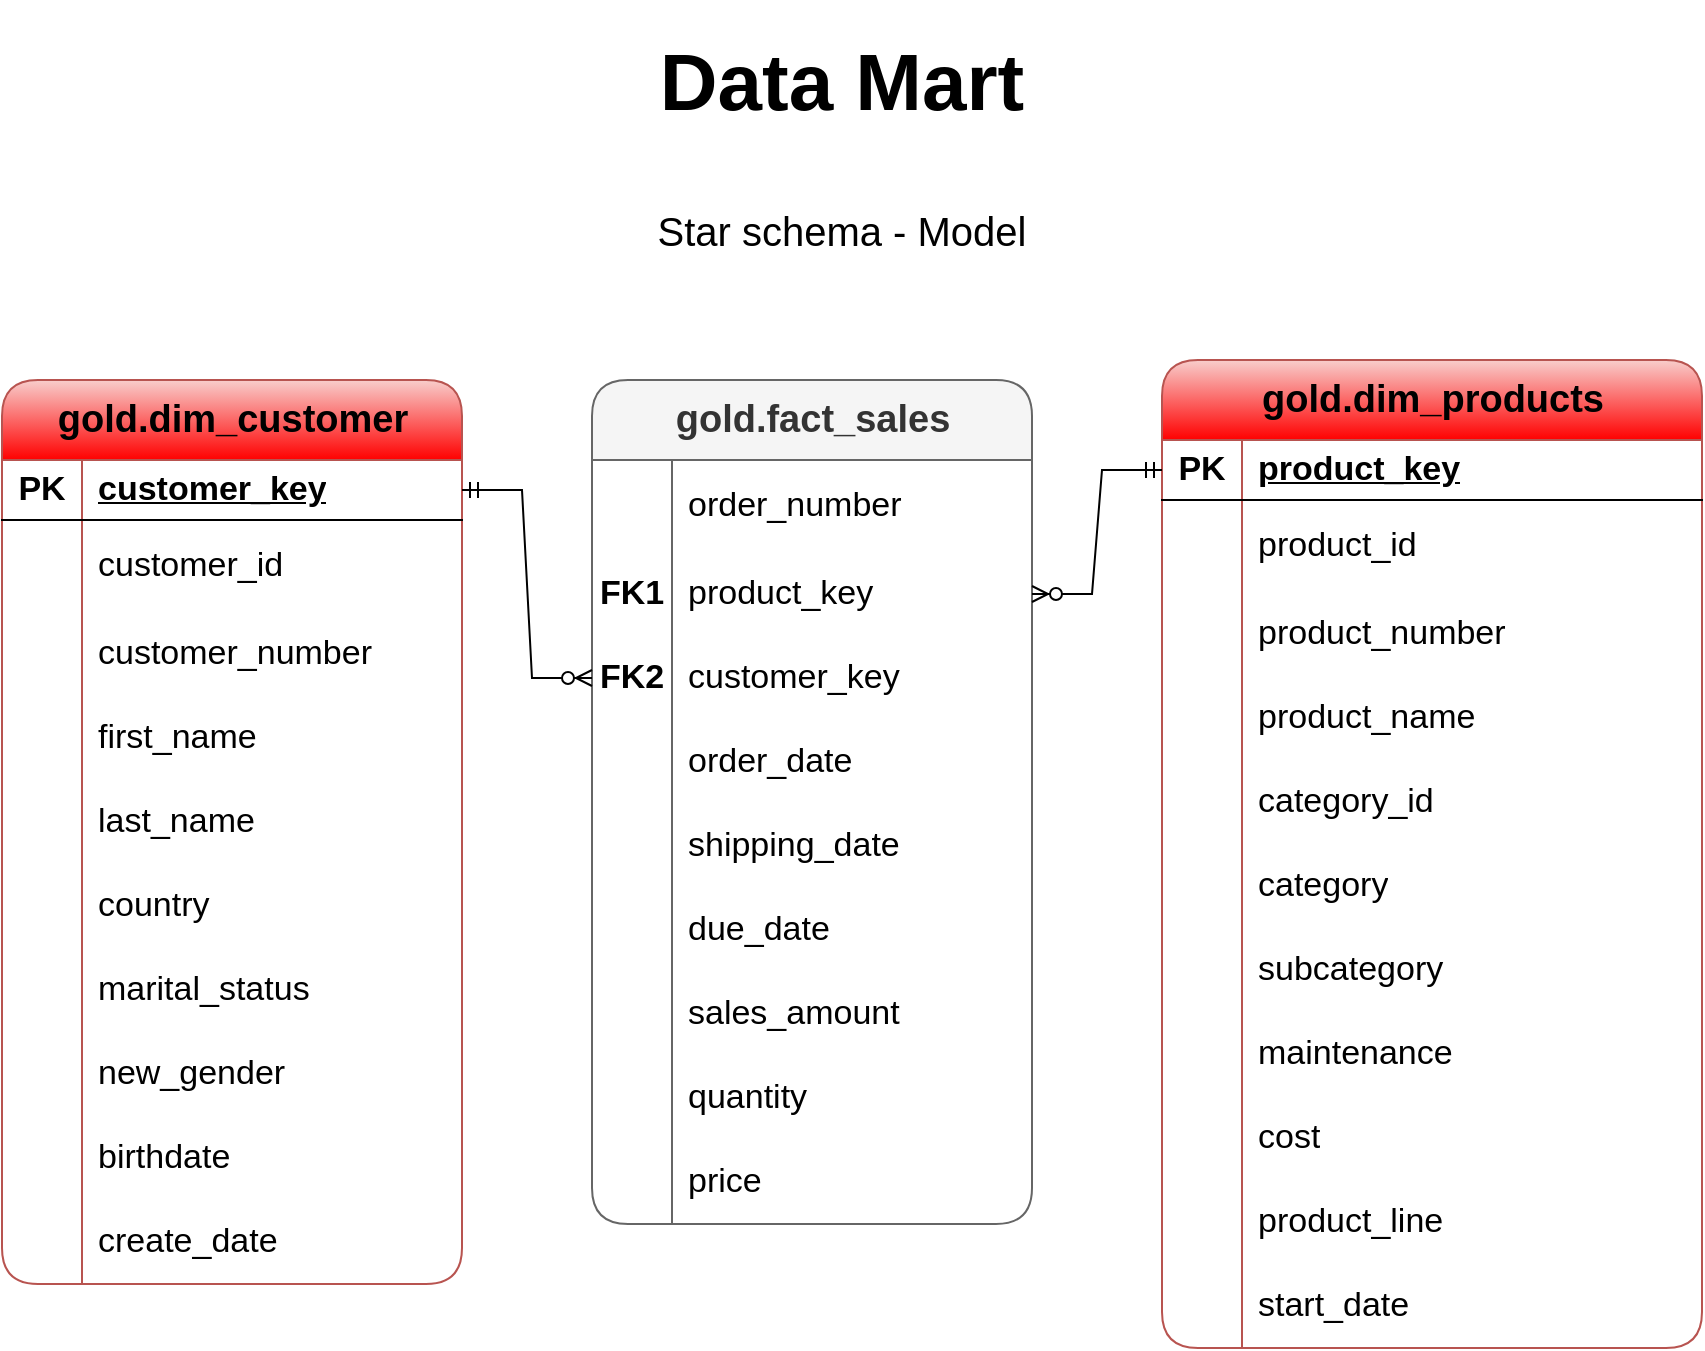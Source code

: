 <mxfile version="28.0.6">
  <diagram name="Page-1" id="I_PXWXZdhoEHhXAYt7SB">
    <mxGraphModel dx="827" dy="627" grid="1" gridSize="10" guides="1" tooltips="1" connect="1" arrows="1" fold="1" page="1" pageScale="1" pageWidth="850" pageHeight="1100" math="0" shadow="0">
      <root>
        <mxCell id="0" />
        <mxCell id="1" parent="0" />
        <mxCell id="Rk-5OL71g-Rq_t1wsoX9-1" value="&lt;font style=&quot;font-size: 19px;&quot;&gt;gold.dim_customer&lt;/font&gt;" style="shape=table;startSize=40;container=1;collapsible=1;childLayout=tableLayout;fixedRows=1;rowLines=0;fontStyle=1;align=center;resizeLast=1;html=1;fontSize=17;fillColor=#f8cecc;strokeColor=#b85450;gradientColor=#FF0000;rounded=1;spacing=2;spacingTop=0;" parent="1" vertex="1">
          <mxGeometry y="300" width="230" height="452" as="geometry" />
        </mxCell>
        <mxCell id="Rk-5OL71g-Rq_t1wsoX9-2" value="" style="shape=tableRow;horizontal=0;startSize=0;swimlaneHead=0;swimlaneBody=0;fillColor=none;collapsible=0;dropTarget=0;points=[[0,0.5],[1,0.5]];portConstraint=eastwest;top=0;left=0;right=0;bottom=1;fontSize=17;" parent="Rk-5OL71g-Rq_t1wsoX9-1" vertex="1">
          <mxGeometry y="40" width="230" height="30" as="geometry" />
        </mxCell>
        <mxCell id="Rk-5OL71g-Rq_t1wsoX9-3" value="&lt;span style=&quot;&quot;&gt;PK&lt;/span&gt;" style="shape=partialRectangle;connectable=0;fillColor=none;top=0;left=0;bottom=0;right=0;fontStyle=1;overflow=hidden;whiteSpace=wrap;html=1;fontSize=17;labelBackgroundColor=none;fontColor=default;" parent="Rk-5OL71g-Rq_t1wsoX9-2" vertex="1">
          <mxGeometry width="40" height="30" as="geometry">
            <mxRectangle width="40" height="30" as="alternateBounds" />
          </mxGeometry>
        </mxCell>
        <mxCell id="Rk-5OL71g-Rq_t1wsoX9-4" value="&lt;font style=&quot;&quot;&gt;customer_key&lt;/font&gt;" style="shape=partialRectangle;connectable=0;fillColor=none;top=0;left=0;bottom=0;right=0;align=left;spacingLeft=6;fontStyle=5;overflow=hidden;whiteSpace=wrap;html=1;fontSize=17;labelBackgroundColor=none;fontColor=default;" parent="Rk-5OL71g-Rq_t1wsoX9-2" vertex="1">
          <mxGeometry x="40" width="190" height="30" as="geometry">
            <mxRectangle width="190" height="30" as="alternateBounds" />
          </mxGeometry>
        </mxCell>
        <mxCell id="Rk-5OL71g-Rq_t1wsoX9-5" value="" style="shape=tableRow;horizontal=0;startSize=0;swimlaneHead=0;swimlaneBody=0;fillColor=none;collapsible=0;dropTarget=0;points=[[0,0.5],[1,0.5]];portConstraint=eastwest;top=0;left=0;right=0;bottom=0;fontSize=17;" parent="Rk-5OL71g-Rq_t1wsoX9-1" vertex="1">
          <mxGeometry y="70" width="230" height="46" as="geometry" />
        </mxCell>
        <mxCell id="Rk-5OL71g-Rq_t1wsoX9-6" value="" style="shape=partialRectangle;connectable=0;fillColor=none;top=0;left=0;bottom=0;right=0;editable=1;overflow=hidden;whiteSpace=wrap;html=1;fontSize=17;" parent="Rk-5OL71g-Rq_t1wsoX9-5" vertex="1">
          <mxGeometry width="40" height="46" as="geometry">
            <mxRectangle width="40" height="46" as="alternateBounds" />
          </mxGeometry>
        </mxCell>
        <mxCell id="Rk-5OL71g-Rq_t1wsoX9-7" value="customer_id" style="shape=partialRectangle;connectable=0;fillColor=none;top=0;left=0;bottom=0;right=0;align=left;spacingLeft=6;overflow=hidden;whiteSpace=wrap;html=1;fontSize=17;" parent="Rk-5OL71g-Rq_t1wsoX9-5" vertex="1">
          <mxGeometry x="40" width="190" height="46" as="geometry">
            <mxRectangle width="190" height="46" as="alternateBounds" />
          </mxGeometry>
        </mxCell>
        <mxCell id="Rk-5OL71g-Rq_t1wsoX9-8" value="" style="shape=tableRow;horizontal=0;startSize=0;swimlaneHead=0;swimlaneBody=0;fillColor=none;collapsible=0;dropTarget=0;points=[[0,0.5],[1,0.5]];portConstraint=eastwest;top=0;left=0;right=0;bottom=0;fontSize=17;" parent="Rk-5OL71g-Rq_t1wsoX9-1" vertex="1">
          <mxGeometry y="116" width="230" height="42" as="geometry" />
        </mxCell>
        <mxCell id="Rk-5OL71g-Rq_t1wsoX9-9" value="" style="shape=partialRectangle;connectable=0;fillColor=none;top=0;left=0;bottom=0;right=0;editable=1;overflow=hidden;whiteSpace=wrap;html=1;fontSize=17;" parent="Rk-5OL71g-Rq_t1wsoX9-8" vertex="1">
          <mxGeometry width="40" height="42" as="geometry">
            <mxRectangle width="40" height="42" as="alternateBounds" />
          </mxGeometry>
        </mxCell>
        <mxCell id="Rk-5OL71g-Rq_t1wsoX9-10" value="customer_number" style="shape=partialRectangle;connectable=0;fillColor=none;top=0;left=0;bottom=0;right=0;align=left;spacingLeft=6;overflow=hidden;whiteSpace=wrap;html=1;fontSize=17;" parent="Rk-5OL71g-Rq_t1wsoX9-8" vertex="1">
          <mxGeometry x="40" width="190" height="42" as="geometry">
            <mxRectangle width="190" height="42" as="alternateBounds" />
          </mxGeometry>
        </mxCell>
        <mxCell id="Rk-5OL71g-Rq_t1wsoX9-11" value="" style="shape=tableRow;horizontal=0;startSize=0;swimlaneHead=0;swimlaneBody=0;fillColor=none;collapsible=0;dropTarget=0;points=[[0,0.5],[1,0.5]];portConstraint=eastwest;top=0;left=0;right=0;bottom=0;fontSize=17;" parent="Rk-5OL71g-Rq_t1wsoX9-1" vertex="1">
          <mxGeometry y="158" width="230" height="42" as="geometry" />
        </mxCell>
        <mxCell id="Rk-5OL71g-Rq_t1wsoX9-12" value="" style="shape=partialRectangle;connectable=0;fillColor=none;top=0;left=0;bottom=0;right=0;editable=1;overflow=hidden;whiteSpace=wrap;html=1;fontSize=17;" parent="Rk-5OL71g-Rq_t1wsoX9-11" vertex="1">
          <mxGeometry width="40" height="42" as="geometry">
            <mxRectangle width="40" height="42" as="alternateBounds" />
          </mxGeometry>
        </mxCell>
        <mxCell id="Rk-5OL71g-Rq_t1wsoX9-13" value="first_name" style="shape=partialRectangle;connectable=0;fillColor=none;top=0;left=0;bottom=0;right=0;align=left;spacingLeft=6;overflow=hidden;whiteSpace=wrap;html=1;fontSize=17;" parent="Rk-5OL71g-Rq_t1wsoX9-11" vertex="1">
          <mxGeometry x="40" width="190" height="42" as="geometry">
            <mxRectangle width="190" height="42" as="alternateBounds" />
          </mxGeometry>
        </mxCell>
        <mxCell id="Rk-5OL71g-Rq_t1wsoX9-15" value="" style="shape=tableRow;horizontal=0;startSize=0;swimlaneHead=0;swimlaneBody=0;fillColor=none;collapsible=0;dropTarget=0;points=[[0,0.5],[1,0.5]];portConstraint=eastwest;top=0;left=0;right=0;bottom=0;fontSize=17;" parent="Rk-5OL71g-Rq_t1wsoX9-1" vertex="1">
          <mxGeometry y="200" width="230" height="42" as="geometry" />
        </mxCell>
        <mxCell id="Rk-5OL71g-Rq_t1wsoX9-16" value="" style="shape=partialRectangle;connectable=0;fillColor=none;top=0;left=0;bottom=0;right=0;editable=1;overflow=hidden;whiteSpace=wrap;html=1;fontSize=17;" parent="Rk-5OL71g-Rq_t1wsoX9-15" vertex="1">
          <mxGeometry width="40" height="42" as="geometry">
            <mxRectangle width="40" height="42" as="alternateBounds" />
          </mxGeometry>
        </mxCell>
        <mxCell id="Rk-5OL71g-Rq_t1wsoX9-17" value="last_name" style="shape=partialRectangle;connectable=0;fillColor=none;top=0;left=0;bottom=0;right=0;align=left;spacingLeft=6;overflow=hidden;whiteSpace=wrap;html=1;fontSize=17;" parent="Rk-5OL71g-Rq_t1wsoX9-15" vertex="1">
          <mxGeometry x="40" width="190" height="42" as="geometry">
            <mxRectangle width="190" height="42" as="alternateBounds" />
          </mxGeometry>
        </mxCell>
        <mxCell id="Rk-5OL71g-Rq_t1wsoX9-18" value="" style="shape=tableRow;horizontal=0;startSize=0;swimlaneHead=0;swimlaneBody=0;fillColor=none;collapsible=0;dropTarget=0;points=[[0,0.5],[1,0.5]];portConstraint=eastwest;top=0;left=0;right=0;bottom=0;fontSize=17;" parent="Rk-5OL71g-Rq_t1wsoX9-1" vertex="1">
          <mxGeometry y="242" width="230" height="42" as="geometry" />
        </mxCell>
        <mxCell id="Rk-5OL71g-Rq_t1wsoX9-19" value="" style="shape=partialRectangle;connectable=0;fillColor=none;top=0;left=0;bottom=0;right=0;editable=1;overflow=hidden;whiteSpace=wrap;html=1;fontSize=17;" parent="Rk-5OL71g-Rq_t1wsoX9-18" vertex="1">
          <mxGeometry width="40" height="42" as="geometry">
            <mxRectangle width="40" height="42" as="alternateBounds" />
          </mxGeometry>
        </mxCell>
        <mxCell id="Rk-5OL71g-Rq_t1wsoX9-20" value="country" style="shape=partialRectangle;connectable=0;fillColor=none;top=0;left=0;bottom=0;right=0;align=left;spacingLeft=6;overflow=hidden;whiteSpace=wrap;html=1;fontSize=17;" parent="Rk-5OL71g-Rq_t1wsoX9-18" vertex="1">
          <mxGeometry x="40" width="190" height="42" as="geometry">
            <mxRectangle width="190" height="42" as="alternateBounds" />
          </mxGeometry>
        </mxCell>
        <mxCell id="Rk-5OL71g-Rq_t1wsoX9-21" value="" style="shape=tableRow;horizontal=0;startSize=0;swimlaneHead=0;swimlaneBody=0;fillColor=none;collapsible=0;dropTarget=0;points=[[0,0.5],[1,0.5]];portConstraint=eastwest;top=0;left=0;right=0;bottom=0;fontSize=17;" parent="Rk-5OL71g-Rq_t1wsoX9-1" vertex="1">
          <mxGeometry y="284" width="230" height="42" as="geometry" />
        </mxCell>
        <mxCell id="Rk-5OL71g-Rq_t1wsoX9-22" value="" style="shape=partialRectangle;connectable=0;fillColor=none;top=0;left=0;bottom=0;right=0;editable=1;overflow=hidden;whiteSpace=wrap;html=1;fontSize=17;" parent="Rk-5OL71g-Rq_t1wsoX9-21" vertex="1">
          <mxGeometry width="40" height="42" as="geometry">
            <mxRectangle width="40" height="42" as="alternateBounds" />
          </mxGeometry>
        </mxCell>
        <mxCell id="Rk-5OL71g-Rq_t1wsoX9-23" value="marital_status" style="shape=partialRectangle;connectable=0;fillColor=none;top=0;left=0;bottom=0;right=0;align=left;spacingLeft=6;overflow=hidden;whiteSpace=wrap;html=1;fontSize=17;" parent="Rk-5OL71g-Rq_t1wsoX9-21" vertex="1">
          <mxGeometry x="40" width="190" height="42" as="geometry">
            <mxRectangle width="190" height="42" as="alternateBounds" />
          </mxGeometry>
        </mxCell>
        <mxCell id="Rk-5OL71g-Rq_t1wsoX9-24" value="" style="shape=tableRow;horizontal=0;startSize=0;swimlaneHead=0;swimlaneBody=0;fillColor=none;collapsible=0;dropTarget=0;points=[[0,0.5],[1,0.5]];portConstraint=eastwest;top=0;left=0;right=0;bottom=0;fontSize=17;" parent="Rk-5OL71g-Rq_t1wsoX9-1" vertex="1">
          <mxGeometry y="326" width="230" height="42" as="geometry" />
        </mxCell>
        <mxCell id="Rk-5OL71g-Rq_t1wsoX9-25" value="" style="shape=partialRectangle;connectable=0;fillColor=none;top=0;left=0;bottom=0;right=0;editable=1;overflow=hidden;whiteSpace=wrap;html=1;fontSize=17;" parent="Rk-5OL71g-Rq_t1wsoX9-24" vertex="1">
          <mxGeometry width="40" height="42" as="geometry">
            <mxRectangle width="40" height="42" as="alternateBounds" />
          </mxGeometry>
        </mxCell>
        <mxCell id="Rk-5OL71g-Rq_t1wsoX9-26" value="new_gender" style="shape=partialRectangle;connectable=0;fillColor=none;top=0;left=0;bottom=0;right=0;align=left;spacingLeft=6;overflow=hidden;whiteSpace=wrap;html=1;fontSize=17;" parent="Rk-5OL71g-Rq_t1wsoX9-24" vertex="1">
          <mxGeometry x="40" width="190" height="42" as="geometry">
            <mxRectangle width="190" height="42" as="alternateBounds" />
          </mxGeometry>
        </mxCell>
        <mxCell id="Rk-5OL71g-Rq_t1wsoX9-27" value="" style="shape=tableRow;horizontal=0;startSize=0;swimlaneHead=0;swimlaneBody=0;fillColor=none;collapsible=0;dropTarget=0;points=[[0,0.5],[1,0.5]];portConstraint=eastwest;top=0;left=0;right=0;bottom=0;fontSize=17;" parent="Rk-5OL71g-Rq_t1wsoX9-1" vertex="1">
          <mxGeometry y="368" width="230" height="42" as="geometry" />
        </mxCell>
        <mxCell id="Rk-5OL71g-Rq_t1wsoX9-28" value="" style="shape=partialRectangle;connectable=0;fillColor=none;top=0;left=0;bottom=0;right=0;editable=1;overflow=hidden;whiteSpace=wrap;html=1;fontSize=17;" parent="Rk-5OL71g-Rq_t1wsoX9-27" vertex="1">
          <mxGeometry width="40" height="42" as="geometry">
            <mxRectangle width="40" height="42" as="alternateBounds" />
          </mxGeometry>
        </mxCell>
        <mxCell id="Rk-5OL71g-Rq_t1wsoX9-29" value="birthdate" style="shape=partialRectangle;connectable=0;fillColor=none;top=0;left=0;bottom=0;right=0;align=left;spacingLeft=6;overflow=hidden;whiteSpace=wrap;html=1;fontSize=17;" parent="Rk-5OL71g-Rq_t1wsoX9-27" vertex="1">
          <mxGeometry x="40" width="190" height="42" as="geometry">
            <mxRectangle width="190" height="42" as="alternateBounds" />
          </mxGeometry>
        </mxCell>
        <mxCell id="Rk-5OL71g-Rq_t1wsoX9-30" value="" style="shape=tableRow;horizontal=0;startSize=0;swimlaneHead=0;swimlaneBody=0;fillColor=none;collapsible=0;dropTarget=0;points=[[0,0.5],[1,0.5]];portConstraint=eastwest;top=0;left=0;right=0;bottom=0;fontSize=17;" parent="Rk-5OL71g-Rq_t1wsoX9-1" vertex="1">
          <mxGeometry y="410" width="230" height="42" as="geometry" />
        </mxCell>
        <mxCell id="Rk-5OL71g-Rq_t1wsoX9-31" value="" style="shape=partialRectangle;connectable=0;fillColor=none;top=0;left=0;bottom=0;right=0;editable=1;overflow=hidden;whiteSpace=wrap;html=1;fontSize=17;" parent="Rk-5OL71g-Rq_t1wsoX9-30" vertex="1">
          <mxGeometry width="40" height="42" as="geometry">
            <mxRectangle width="40" height="42" as="alternateBounds" />
          </mxGeometry>
        </mxCell>
        <mxCell id="Rk-5OL71g-Rq_t1wsoX9-32" value="create_date" style="shape=partialRectangle;connectable=0;fillColor=none;top=0;left=0;bottom=0;right=0;align=left;spacingLeft=6;overflow=hidden;whiteSpace=wrap;html=1;fontSize=17;" parent="Rk-5OL71g-Rq_t1wsoX9-30" vertex="1">
          <mxGeometry x="40" width="190" height="42" as="geometry">
            <mxRectangle width="190" height="42" as="alternateBounds" />
          </mxGeometry>
        </mxCell>
        <mxCell id="Rk-5OL71g-Rq_t1wsoX9-33" value="&lt;font style=&quot;font-size: 19px;&quot;&gt;gold.dim_products&lt;/font&gt;" style="shape=table;startSize=40;container=1;collapsible=1;childLayout=tableLayout;fixedRows=1;rowLines=0;fontStyle=1;align=center;resizeLast=1;html=1;fontSize=17;fillColor=#f8cecc;strokeColor=#b85450;gradientColor=#FF0000;rounded=1;spacing=2;spacingTop=0;" parent="1" vertex="1">
          <mxGeometry x="580" y="290" width="270" height="494" as="geometry" />
        </mxCell>
        <mxCell id="Rk-5OL71g-Rq_t1wsoX9-34" value="" style="shape=tableRow;horizontal=0;startSize=0;swimlaneHead=0;swimlaneBody=0;fillColor=none;collapsible=0;dropTarget=0;points=[[0,0.5],[1,0.5]];portConstraint=eastwest;top=0;left=0;right=0;bottom=1;fontSize=17;labelBackgroundColor=#4D4D4D;" parent="Rk-5OL71g-Rq_t1wsoX9-33" vertex="1">
          <mxGeometry y="40" width="270" height="30" as="geometry" />
        </mxCell>
        <mxCell id="Rk-5OL71g-Rq_t1wsoX9-35" value="PK" style="shape=partialRectangle;connectable=0;fillColor=none;top=0;left=0;bottom=0;right=0;fontStyle=1;overflow=hidden;whiteSpace=wrap;html=1;fontSize=17;labelBackgroundColor=none;" parent="Rk-5OL71g-Rq_t1wsoX9-34" vertex="1">
          <mxGeometry width="40" height="30" as="geometry">
            <mxRectangle width="40" height="30" as="alternateBounds" />
          </mxGeometry>
        </mxCell>
        <mxCell id="Rk-5OL71g-Rq_t1wsoX9-36" value="&lt;font&gt;product_key&lt;/font&gt;" style="shape=partialRectangle;connectable=0;fillColor=none;top=0;left=0;bottom=0;right=0;align=left;spacingLeft=6;fontStyle=5;overflow=hidden;whiteSpace=wrap;html=1;fontSize=17;labelBackgroundColor=none;" parent="Rk-5OL71g-Rq_t1wsoX9-34" vertex="1">
          <mxGeometry x="40" width="230" height="30" as="geometry">
            <mxRectangle width="230" height="30" as="alternateBounds" />
          </mxGeometry>
        </mxCell>
        <mxCell id="Rk-5OL71g-Rq_t1wsoX9-37" value="" style="shape=tableRow;horizontal=0;startSize=0;swimlaneHead=0;swimlaneBody=0;fillColor=none;collapsible=0;dropTarget=0;points=[[0,0.5],[1,0.5]];portConstraint=eastwest;top=0;left=0;right=0;bottom=0;fontSize=17;" parent="Rk-5OL71g-Rq_t1wsoX9-33" vertex="1">
          <mxGeometry y="70" width="270" height="46" as="geometry" />
        </mxCell>
        <mxCell id="Rk-5OL71g-Rq_t1wsoX9-38" value="" style="shape=partialRectangle;connectable=0;fillColor=none;top=0;left=0;bottom=0;right=0;editable=1;overflow=hidden;whiteSpace=wrap;html=1;fontSize=17;" parent="Rk-5OL71g-Rq_t1wsoX9-37" vertex="1">
          <mxGeometry width="40" height="46" as="geometry">
            <mxRectangle width="40" height="46" as="alternateBounds" />
          </mxGeometry>
        </mxCell>
        <mxCell id="Rk-5OL71g-Rq_t1wsoX9-39" value="product_id" style="shape=partialRectangle;connectable=0;fillColor=none;top=0;left=0;bottom=0;right=0;align=left;spacingLeft=6;overflow=hidden;whiteSpace=wrap;html=1;fontSize=17;" parent="Rk-5OL71g-Rq_t1wsoX9-37" vertex="1">
          <mxGeometry x="40" width="230" height="46" as="geometry">
            <mxRectangle width="230" height="46" as="alternateBounds" />
          </mxGeometry>
        </mxCell>
        <mxCell id="Rk-5OL71g-Rq_t1wsoX9-40" value="" style="shape=tableRow;horizontal=0;startSize=0;swimlaneHead=0;swimlaneBody=0;fillColor=none;collapsible=0;dropTarget=0;points=[[0,0.5],[1,0.5]];portConstraint=eastwest;top=0;left=0;right=0;bottom=0;fontSize=17;" parent="Rk-5OL71g-Rq_t1wsoX9-33" vertex="1">
          <mxGeometry y="116" width="270" height="42" as="geometry" />
        </mxCell>
        <mxCell id="Rk-5OL71g-Rq_t1wsoX9-41" value="" style="shape=partialRectangle;connectable=0;fillColor=none;top=0;left=0;bottom=0;right=0;editable=1;overflow=hidden;whiteSpace=wrap;html=1;fontSize=17;" parent="Rk-5OL71g-Rq_t1wsoX9-40" vertex="1">
          <mxGeometry width="40" height="42" as="geometry">
            <mxRectangle width="40" height="42" as="alternateBounds" />
          </mxGeometry>
        </mxCell>
        <mxCell id="Rk-5OL71g-Rq_t1wsoX9-42" value="product_number" style="shape=partialRectangle;connectable=0;fillColor=none;top=0;left=0;bottom=0;right=0;align=left;spacingLeft=6;overflow=hidden;whiteSpace=wrap;html=1;fontSize=17;" parent="Rk-5OL71g-Rq_t1wsoX9-40" vertex="1">
          <mxGeometry x="40" width="230" height="42" as="geometry">
            <mxRectangle width="230" height="42" as="alternateBounds" />
          </mxGeometry>
        </mxCell>
        <mxCell id="Rk-5OL71g-Rq_t1wsoX9-43" value="" style="shape=tableRow;horizontal=0;startSize=0;swimlaneHead=0;swimlaneBody=0;fillColor=none;collapsible=0;dropTarget=0;points=[[0,0.5],[1,0.5]];portConstraint=eastwest;top=0;left=0;right=0;bottom=0;fontSize=17;" parent="Rk-5OL71g-Rq_t1wsoX9-33" vertex="1">
          <mxGeometry y="158" width="270" height="42" as="geometry" />
        </mxCell>
        <mxCell id="Rk-5OL71g-Rq_t1wsoX9-44" value="" style="shape=partialRectangle;connectable=0;fillColor=none;top=0;left=0;bottom=0;right=0;editable=1;overflow=hidden;whiteSpace=wrap;html=1;fontSize=17;" parent="Rk-5OL71g-Rq_t1wsoX9-43" vertex="1">
          <mxGeometry width="40" height="42" as="geometry">
            <mxRectangle width="40" height="42" as="alternateBounds" />
          </mxGeometry>
        </mxCell>
        <mxCell id="Rk-5OL71g-Rq_t1wsoX9-45" value="product_name" style="shape=partialRectangle;connectable=0;fillColor=none;top=0;left=0;bottom=0;right=0;align=left;spacingLeft=6;overflow=hidden;whiteSpace=wrap;html=1;fontSize=17;" parent="Rk-5OL71g-Rq_t1wsoX9-43" vertex="1">
          <mxGeometry x="40" width="230" height="42" as="geometry">
            <mxRectangle width="230" height="42" as="alternateBounds" />
          </mxGeometry>
        </mxCell>
        <mxCell id="Rk-5OL71g-Rq_t1wsoX9-46" value="" style="shape=tableRow;horizontal=0;startSize=0;swimlaneHead=0;swimlaneBody=0;fillColor=none;collapsible=0;dropTarget=0;points=[[0,0.5],[1,0.5]];portConstraint=eastwest;top=0;left=0;right=0;bottom=0;fontSize=17;" parent="Rk-5OL71g-Rq_t1wsoX9-33" vertex="1">
          <mxGeometry y="200" width="270" height="42" as="geometry" />
        </mxCell>
        <mxCell id="Rk-5OL71g-Rq_t1wsoX9-47" value="" style="shape=partialRectangle;connectable=0;fillColor=none;top=0;left=0;bottom=0;right=0;editable=1;overflow=hidden;whiteSpace=wrap;html=1;fontSize=17;" parent="Rk-5OL71g-Rq_t1wsoX9-46" vertex="1">
          <mxGeometry width="40" height="42" as="geometry">
            <mxRectangle width="40" height="42" as="alternateBounds" />
          </mxGeometry>
        </mxCell>
        <mxCell id="Rk-5OL71g-Rq_t1wsoX9-48" value="category_id" style="shape=partialRectangle;connectable=0;fillColor=none;top=0;left=0;bottom=0;right=0;align=left;spacingLeft=6;overflow=hidden;whiteSpace=wrap;html=1;fontSize=17;" parent="Rk-5OL71g-Rq_t1wsoX9-46" vertex="1">
          <mxGeometry x="40" width="230" height="42" as="geometry">
            <mxRectangle width="230" height="42" as="alternateBounds" />
          </mxGeometry>
        </mxCell>
        <mxCell id="Rk-5OL71g-Rq_t1wsoX9-49" value="" style="shape=tableRow;horizontal=0;startSize=0;swimlaneHead=0;swimlaneBody=0;fillColor=none;collapsible=0;dropTarget=0;points=[[0,0.5],[1,0.5]];portConstraint=eastwest;top=0;left=0;right=0;bottom=0;fontSize=17;" parent="Rk-5OL71g-Rq_t1wsoX9-33" vertex="1">
          <mxGeometry y="242" width="270" height="42" as="geometry" />
        </mxCell>
        <mxCell id="Rk-5OL71g-Rq_t1wsoX9-50" value="" style="shape=partialRectangle;connectable=0;fillColor=none;top=0;left=0;bottom=0;right=0;editable=1;overflow=hidden;whiteSpace=wrap;html=1;fontSize=17;" parent="Rk-5OL71g-Rq_t1wsoX9-49" vertex="1">
          <mxGeometry width="40" height="42" as="geometry">
            <mxRectangle width="40" height="42" as="alternateBounds" />
          </mxGeometry>
        </mxCell>
        <mxCell id="Rk-5OL71g-Rq_t1wsoX9-51" value="category" style="shape=partialRectangle;connectable=0;fillColor=none;top=0;left=0;bottom=0;right=0;align=left;spacingLeft=6;overflow=hidden;whiteSpace=wrap;html=1;fontSize=17;" parent="Rk-5OL71g-Rq_t1wsoX9-49" vertex="1">
          <mxGeometry x="40" width="230" height="42" as="geometry">
            <mxRectangle width="230" height="42" as="alternateBounds" />
          </mxGeometry>
        </mxCell>
        <mxCell id="Rk-5OL71g-Rq_t1wsoX9-52" value="" style="shape=tableRow;horizontal=0;startSize=0;swimlaneHead=0;swimlaneBody=0;fillColor=none;collapsible=0;dropTarget=0;points=[[0,0.5],[1,0.5]];portConstraint=eastwest;top=0;left=0;right=0;bottom=0;fontSize=17;" parent="Rk-5OL71g-Rq_t1wsoX9-33" vertex="1">
          <mxGeometry y="284" width="270" height="42" as="geometry" />
        </mxCell>
        <mxCell id="Rk-5OL71g-Rq_t1wsoX9-53" value="" style="shape=partialRectangle;connectable=0;fillColor=none;top=0;left=0;bottom=0;right=0;editable=1;overflow=hidden;whiteSpace=wrap;html=1;fontSize=17;" parent="Rk-5OL71g-Rq_t1wsoX9-52" vertex="1">
          <mxGeometry width="40" height="42" as="geometry">
            <mxRectangle width="40" height="42" as="alternateBounds" />
          </mxGeometry>
        </mxCell>
        <mxCell id="Rk-5OL71g-Rq_t1wsoX9-54" value="subcategory" style="shape=partialRectangle;connectable=0;fillColor=none;top=0;left=0;bottom=0;right=0;align=left;spacingLeft=6;overflow=hidden;whiteSpace=wrap;html=1;fontSize=17;" parent="Rk-5OL71g-Rq_t1wsoX9-52" vertex="1">
          <mxGeometry x="40" width="230" height="42" as="geometry">
            <mxRectangle width="230" height="42" as="alternateBounds" />
          </mxGeometry>
        </mxCell>
        <mxCell id="Rk-5OL71g-Rq_t1wsoX9-55" value="" style="shape=tableRow;horizontal=0;startSize=0;swimlaneHead=0;swimlaneBody=0;fillColor=none;collapsible=0;dropTarget=0;points=[[0,0.5],[1,0.5]];portConstraint=eastwest;top=0;left=0;right=0;bottom=0;fontSize=17;" parent="Rk-5OL71g-Rq_t1wsoX9-33" vertex="1">
          <mxGeometry y="326" width="270" height="42" as="geometry" />
        </mxCell>
        <mxCell id="Rk-5OL71g-Rq_t1wsoX9-56" value="" style="shape=partialRectangle;connectable=0;fillColor=none;top=0;left=0;bottom=0;right=0;editable=1;overflow=hidden;whiteSpace=wrap;html=1;fontSize=17;" parent="Rk-5OL71g-Rq_t1wsoX9-55" vertex="1">
          <mxGeometry width="40" height="42" as="geometry">
            <mxRectangle width="40" height="42" as="alternateBounds" />
          </mxGeometry>
        </mxCell>
        <mxCell id="Rk-5OL71g-Rq_t1wsoX9-57" value="maintenance" style="shape=partialRectangle;connectable=0;fillColor=none;top=0;left=0;bottom=0;right=0;align=left;spacingLeft=6;overflow=hidden;whiteSpace=wrap;html=1;fontSize=17;" parent="Rk-5OL71g-Rq_t1wsoX9-55" vertex="1">
          <mxGeometry x="40" width="230" height="42" as="geometry">
            <mxRectangle width="230" height="42" as="alternateBounds" />
          </mxGeometry>
        </mxCell>
        <mxCell id="Rk-5OL71g-Rq_t1wsoX9-58" value="" style="shape=tableRow;horizontal=0;startSize=0;swimlaneHead=0;swimlaneBody=0;fillColor=none;collapsible=0;dropTarget=0;points=[[0,0.5],[1,0.5]];portConstraint=eastwest;top=0;left=0;right=0;bottom=0;fontSize=17;" parent="Rk-5OL71g-Rq_t1wsoX9-33" vertex="1">
          <mxGeometry y="368" width="270" height="42" as="geometry" />
        </mxCell>
        <mxCell id="Rk-5OL71g-Rq_t1wsoX9-59" value="" style="shape=partialRectangle;connectable=0;fillColor=none;top=0;left=0;bottom=0;right=0;editable=1;overflow=hidden;whiteSpace=wrap;html=1;fontSize=17;" parent="Rk-5OL71g-Rq_t1wsoX9-58" vertex="1">
          <mxGeometry width="40" height="42" as="geometry">
            <mxRectangle width="40" height="42" as="alternateBounds" />
          </mxGeometry>
        </mxCell>
        <mxCell id="Rk-5OL71g-Rq_t1wsoX9-60" value="cost" style="shape=partialRectangle;connectable=0;fillColor=none;top=0;left=0;bottom=0;right=0;align=left;spacingLeft=6;overflow=hidden;whiteSpace=wrap;html=1;fontSize=17;" parent="Rk-5OL71g-Rq_t1wsoX9-58" vertex="1">
          <mxGeometry x="40" width="230" height="42" as="geometry">
            <mxRectangle width="230" height="42" as="alternateBounds" />
          </mxGeometry>
        </mxCell>
        <mxCell id="Rk-5OL71g-Rq_t1wsoX9-61" value="" style="shape=tableRow;horizontal=0;startSize=0;swimlaneHead=0;swimlaneBody=0;fillColor=none;collapsible=0;dropTarget=0;points=[[0,0.5],[1,0.5]];portConstraint=eastwest;top=0;left=0;right=0;bottom=0;fontSize=17;" parent="Rk-5OL71g-Rq_t1wsoX9-33" vertex="1">
          <mxGeometry y="410" width="270" height="42" as="geometry" />
        </mxCell>
        <mxCell id="Rk-5OL71g-Rq_t1wsoX9-62" value="" style="shape=partialRectangle;connectable=0;fillColor=none;top=0;left=0;bottom=0;right=0;editable=1;overflow=hidden;whiteSpace=wrap;html=1;fontSize=17;" parent="Rk-5OL71g-Rq_t1wsoX9-61" vertex="1">
          <mxGeometry width="40" height="42" as="geometry">
            <mxRectangle width="40" height="42" as="alternateBounds" />
          </mxGeometry>
        </mxCell>
        <mxCell id="Rk-5OL71g-Rq_t1wsoX9-63" value="product_line" style="shape=partialRectangle;connectable=0;fillColor=none;top=0;left=0;bottom=0;right=0;align=left;spacingLeft=6;overflow=hidden;whiteSpace=wrap;html=1;fontSize=17;" parent="Rk-5OL71g-Rq_t1wsoX9-61" vertex="1">
          <mxGeometry x="40" width="230" height="42" as="geometry">
            <mxRectangle width="230" height="42" as="alternateBounds" />
          </mxGeometry>
        </mxCell>
        <mxCell id="Rk-5OL71g-Rq_t1wsoX9-64" value="" style="shape=tableRow;horizontal=0;startSize=0;swimlaneHead=0;swimlaneBody=0;fillColor=none;collapsible=0;dropTarget=0;points=[[0,0.5],[1,0.5]];portConstraint=eastwest;top=0;left=0;right=0;bottom=0;fontSize=17;" parent="Rk-5OL71g-Rq_t1wsoX9-33" vertex="1">
          <mxGeometry y="452" width="270" height="42" as="geometry" />
        </mxCell>
        <mxCell id="Rk-5OL71g-Rq_t1wsoX9-65" value="" style="shape=partialRectangle;connectable=0;fillColor=none;top=0;left=0;bottom=0;right=0;editable=1;overflow=hidden;whiteSpace=wrap;html=1;fontSize=17;" parent="Rk-5OL71g-Rq_t1wsoX9-64" vertex="1">
          <mxGeometry width="40" height="42" as="geometry">
            <mxRectangle width="40" height="42" as="alternateBounds" />
          </mxGeometry>
        </mxCell>
        <mxCell id="Rk-5OL71g-Rq_t1wsoX9-66" value="start_date" style="shape=partialRectangle;connectable=0;fillColor=none;top=0;left=0;bottom=0;right=0;align=left;spacingLeft=6;overflow=hidden;whiteSpace=wrap;html=1;fontSize=17;" parent="Rk-5OL71g-Rq_t1wsoX9-64" vertex="1">
          <mxGeometry x="40" width="230" height="42" as="geometry">
            <mxRectangle width="230" height="42" as="alternateBounds" />
          </mxGeometry>
        </mxCell>
        <mxCell id="Rk-5OL71g-Rq_t1wsoX9-67" value="&lt;span style=&quot;font-size: 19px;&quot;&gt;gold.fact_sales&lt;/span&gt;" style="shape=table;startSize=40;container=1;collapsible=1;childLayout=tableLayout;fixedRows=1;rowLines=0;fontStyle=1;align=center;resizeLast=1;html=1;fontSize=17;rounded=1;spacing=2;spacingTop=0;fillColor=#f5f5f5;strokeColor=#666666;fontColor=#333333;" parent="1" vertex="1">
          <mxGeometry x="295" y="300" width="220" height="422" as="geometry" />
        </mxCell>
        <mxCell id="Rk-5OL71g-Rq_t1wsoX9-71" value="" style="shape=tableRow;horizontal=0;startSize=0;swimlaneHead=0;swimlaneBody=0;fillColor=none;collapsible=0;dropTarget=0;points=[[0,0.5],[1,0.5]];portConstraint=eastwest;top=0;left=0;right=0;bottom=0;fontSize=17;" parent="Rk-5OL71g-Rq_t1wsoX9-67" vertex="1">
          <mxGeometry y="40" width="220" height="46" as="geometry" />
        </mxCell>
        <mxCell id="Rk-5OL71g-Rq_t1wsoX9-72" value="" style="shape=partialRectangle;connectable=0;fillColor=none;top=0;left=0;bottom=0;right=0;editable=1;overflow=hidden;whiteSpace=wrap;html=1;fontSize=17;" parent="Rk-5OL71g-Rq_t1wsoX9-71" vertex="1">
          <mxGeometry width="40" height="46" as="geometry">
            <mxRectangle width="40" height="46" as="alternateBounds" />
          </mxGeometry>
        </mxCell>
        <mxCell id="Rk-5OL71g-Rq_t1wsoX9-73" value="order_number" style="shape=partialRectangle;connectable=0;fillColor=none;top=0;left=0;bottom=0;right=0;align=left;spacingLeft=6;overflow=hidden;whiteSpace=wrap;html=1;fontSize=17;" parent="Rk-5OL71g-Rq_t1wsoX9-71" vertex="1">
          <mxGeometry x="40" width="180" height="46" as="geometry">
            <mxRectangle width="180" height="46" as="alternateBounds" />
          </mxGeometry>
        </mxCell>
        <mxCell id="Rk-5OL71g-Rq_t1wsoX9-74" value="" style="shape=tableRow;horizontal=0;startSize=0;swimlaneHead=0;swimlaneBody=0;fillColor=none;collapsible=0;dropTarget=0;points=[[0,0.5],[1,0.5]];portConstraint=eastwest;top=0;left=0;right=0;bottom=0;fontSize=17;labelBackgroundColor=#4D4D4D;" parent="Rk-5OL71g-Rq_t1wsoX9-67" vertex="1">
          <mxGeometry y="86" width="220" height="42" as="geometry" />
        </mxCell>
        <mxCell id="Rk-5OL71g-Rq_t1wsoX9-75" value="&lt;b&gt;FK1&lt;/b&gt;" style="shape=partialRectangle;connectable=0;fillColor=none;top=0;left=0;bottom=0;right=0;editable=1;overflow=hidden;whiteSpace=wrap;html=1;fontSize=17;labelBackgroundColor=none;" parent="Rk-5OL71g-Rq_t1wsoX9-74" vertex="1">
          <mxGeometry width="40" height="42" as="geometry">
            <mxRectangle width="40" height="42" as="alternateBounds" />
          </mxGeometry>
        </mxCell>
        <mxCell id="Rk-5OL71g-Rq_t1wsoX9-76" value="product_key" style="shape=partialRectangle;connectable=0;fillColor=none;top=0;left=0;bottom=0;right=0;align=left;spacingLeft=6;overflow=hidden;whiteSpace=wrap;html=1;fontSize=17;labelBackgroundColor=none;" parent="Rk-5OL71g-Rq_t1wsoX9-74" vertex="1">
          <mxGeometry x="40" width="180" height="42" as="geometry">
            <mxRectangle width="180" height="42" as="alternateBounds" />
          </mxGeometry>
        </mxCell>
        <mxCell id="Rk-5OL71g-Rq_t1wsoX9-77" value="" style="shape=tableRow;horizontal=0;startSize=0;swimlaneHead=0;swimlaneBody=0;fillColor=none;collapsible=0;dropTarget=0;points=[[0,0.5],[1,0.5]];portConstraint=eastwest;top=0;left=0;right=0;bottom=0;fontSize=17;labelBackgroundColor=#4D4D4D;" parent="Rk-5OL71g-Rq_t1wsoX9-67" vertex="1">
          <mxGeometry y="128" width="220" height="42" as="geometry" />
        </mxCell>
        <mxCell id="Rk-5OL71g-Rq_t1wsoX9-78" value="&lt;b&gt;FK2&lt;/b&gt;" style="shape=partialRectangle;connectable=0;fillColor=none;top=0;left=0;bottom=0;right=0;editable=1;overflow=hidden;whiteSpace=wrap;html=1;fontSize=17;labelBackgroundColor=none;" parent="Rk-5OL71g-Rq_t1wsoX9-77" vertex="1">
          <mxGeometry width="40" height="42" as="geometry">
            <mxRectangle width="40" height="42" as="alternateBounds" />
          </mxGeometry>
        </mxCell>
        <mxCell id="Rk-5OL71g-Rq_t1wsoX9-79" value="customer_key" style="shape=partialRectangle;connectable=0;fillColor=none;top=0;left=0;bottom=0;right=0;align=left;spacingLeft=6;overflow=hidden;whiteSpace=wrap;html=1;fontSize=17;labelBackgroundColor=none;" parent="Rk-5OL71g-Rq_t1wsoX9-77" vertex="1">
          <mxGeometry x="40" width="180" height="42" as="geometry">
            <mxRectangle width="180" height="42" as="alternateBounds" />
          </mxGeometry>
        </mxCell>
        <mxCell id="Rk-5OL71g-Rq_t1wsoX9-80" value="" style="shape=tableRow;horizontal=0;startSize=0;swimlaneHead=0;swimlaneBody=0;fillColor=none;collapsible=0;dropTarget=0;points=[[0,0.5],[1,0.5]];portConstraint=eastwest;top=0;left=0;right=0;bottom=0;fontSize=17;" parent="Rk-5OL71g-Rq_t1wsoX9-67" vertex="1">
          <mxGeometry y="170" width="220" height="42" as="geometry" />
        </mxCell>
        <mxCell id="Rk-5OL71g-Rq_t1wsoX9-81" value="" style="shape=partialRectangle;connectable=0;fillColor=none;top=0;left=0;bottom=0;right=0;editable=1;overflow=hidden;whiteSpace=wrap;html=1;fontSize=17;" parent="Rk-5OL71g-Rq_t1wsoX9-80" vertex="1">
          <mxGeometry width="40" height="42" as="geometry">
            <mxRectangle width="40" height="42" as="alternateBounds" />
          </mxGeometry>
        </mxCell>
        <mxCell id="Rk-5OL71g-Rq_t1wsoX9-82" value="order_date" style="shape=partialRectangle;connectable=0;fillColor=none;top=0;left=0;bottom=0;right=0;align=left;spacingLeft=6;overflow=hidden;whiteSpace=wrap;html=1;fontSize=17;" parent="Rk-5OL71g-Rq_t1wsoX9-80" vertex="1">
          <mxGeometry x="40" width="180" height="42" as="geometry">
            <mxRectangle width="180" height="42" as="alternateBounds" />
          </mxGeometry>
        </mxCell>
        <mxCell id="Rk-5OL71g-Rq_t1wsoX9-83" value="" style="shape=tableRow;horizontal=0;startSize=0;swimlaneHead=0;swimlaneBody=0;fillColor=none;collapsible=0;dropTarget=0;points=[[0,0.5],[1,0.5]];portConstraint=eastwest;top=0;left=0;right=0;bottom=0;fontSize=17;" parent="Rk-5OL71g-Rq_t1wsoX9-67" vertex="1">
          <mxGeometry y="212" width="220" height="42" as="geometry" />
        </mxCell>
        <mxCell id="Rk-5OL71g-Rq_t1wsoX9-84" value="" style="shape=partialRectangle;connectable=0;fillColor=none;top=0;left=0;bottom=0;right=0;editable=1;overflow=hidden;whiteSpace=wrap;html=1;fontSize=17;" parent="Rk-5OL71g-Rq_t1wsoX9-83" vertex="1">
          <mxGeometry width="40" height="42" as="geometry">
            <mxRectangle width="40" height="42" as="alternateBounds" />
          </mxGeometry>
        </mxCell>
        <mxCell id="Rk-5OL71g-Rq_t1wsoX9-85" value="shipping_date" style="shape=partialRectangle;connectable=0;fillColor=none;top=0;left=0;bottom=0;right=0;align=left;spacingLeft=6;overflow=hidden;whiteSpace=wrap;html=1;fontSize=17;" parent="Rk-5OL71g-Rq_t1wsoX9-83" vertex="1">
          <mxGeometry x="40" width="180" height="42" as="geometry">
            <mxRectangle width="180" height="42" as="alternateBounds" />
          </mxGeometry>
        </mxCell>
        <mxCell id="Rk-5OL71g-Rq_t1wsoX9-86" value="" style="shape=tableRow;horizontal=0;startSize=0;swimlaneHead=0;swimlaneBody=0;fillColor=none;collapsible=0;dropTarget=0;points=[[0,0.5],[1,0.5]];portConstraint=eastwest;top=0;left=0;right=0;bottom=0;fontSize=17;" parent="Rk-5OL71g-Rq_t1wsoX9-67" vertex="1">
          <mxGeometry y="254" width="220" height="42" as="geometry" />
        </mxCell>
        <mxCell id="Rk-5OL71g-Rq_t1wsoX9-87" value="" style="shape=partialRectangle;connectable=0;fillColor=none;top=0;left=0;bottom=0;right=0;editable=1;overflow=hidden;whiteSpace=wrap;html=1;fontSize=17;" parent="Rk-5OL71g-Rq_t1wsoX9-86" vertex="1">
          <mxGeometry width="40" height="42" as="geometry">
            <mxRectangle width="40" height="42" as="alternateBounds" />
          </mxGeometry>
        </mxCell>
        <mxCell id="Rk-5OL71g-Rq_t1wsoX9-88" value="due_date" style="shape=partialRectangle;connectable=0;fillColor=none;top=0;left=0;bottom=0;right=0;align=left;spacingLeft=6;overflow=hidden;whiteSpace=wrap;html=1;fontSize=17;" parent="Rk-5OL71g-Rq_t1wsoX9-86" vertex="1">
          <mxGeometry x="40" width="180" height="42" as="geometry">
            <mxRectangle width="180" height="42" as="alternateBounds" />
          </mxGeometry>
        </mxCell>
        <mxCell id="Rk-5OL71g-Rq_t1wsoX9-89" value="" style="shape=tableRow;horizontal=0;startSize=0;swimlaneHead=0;swimlaneBody=0;fillColor=none;collapsible=0;dropTarget=0;points=[[0,0.5],[1,0.5]];portConstraint=eastwest;top=0;left=0;right=0;bottom=0;fontSize=17;" parent="Rk-5OL71g-Rq_t1wsoX9-67" vertex="1">
          <mxGeometry y="296" width="220" height="42" as="geometry" />
        </mxCell>
        <mxCell id="Rk-5OL71g-Rq_t1wsoX9-90" value="" style="shape=partialRectangle;connectable=0;fillColor=none;top=0;left=0;bottom=0;right=0;editable=1;overflow=hidden;whiteSpace=wrap;html=1;fontSize=17;" parent="Rk-5OL71g-Rq_t1wsoX9-89" vertex="1">
          <mxGeometry width="40" height="42" as="geometry">
            <mxRectangle width="40" height="42" as="alternateBounds" />
          </mxGeometry>
        </mxCell>
        <mxCell id="Rk-5OL71g-Rq_t1wsoX9-91" value="sales_amount" style="shape=partialRectangle;connectable=0;fillColor=none;top=0;left=0;bottom=0;right=0;align=left;spacingLeft=6;overflow=hidden;whiteSpace=wrap;html=1;fontSize=17;" parent="Rk-5OL71g-Rq_t1wsoX9-89" vertex="1">
          <mxGeometry x="40" width="180" height="42" as="geometry">
            <mxRectangle width="180" height="42" as="alternateBounds" />
          </mxGeometry>
        </mxCell>
        <mxCell id="Rk-5OL71g-Rq_t1wsoX9-92" value="" style="shape=tableRow;horizontal=0;startSize=0;swimlaneHead=0;swimlaneBody=0;fillColor=none;collapsible=0;dropTarget=0;points=[[0,0.5],[1,0.5]];portConstraint=eastwest;top=0;left=0;right=0;bottom=0;fontSize=17;" parent="Rk-5OL71g-Rq_t1wsoX9-67" vertex="1">
          <mxGeometry y="338" width="220" height="42" as="geometry" />
        </mxCell>
        <mxCell id="Rk-5OL71g-Rq_t1wsoX9-93" value="" style="shape=partialRectangle;connectable=0;fillColor=none;top=0;left=0;bottom=0;right=0;editable=1;overflow=hidden;whiteSpace=wrap;html=1;fontSize=17;" parent="Rk-5OL71g-Rq_t1wsoX9-92" vertex="1">
          <mxGeometry width="40" height="42" as="geometry">
            <mxRectangle width="40" height="42" as="alternateBounds" />
          </mxGeometry>
        </mxCell>
        <mxCell id="Rk-5OL71g-Rq_t1wsoX9-94" value="quantity" style="shape=partialRectangle;connectable=0;fillColor=none;top=0;left=0;bottom=0;right=0;align=left;spacingLeft=6;overflow=hidden;whiteSpace=wrap;html=1;fontSize=17;" parent="Rk-5OL71g-Rq_t1wsoX9-92" vertex="1">
          <mxGeometry x="40" width="180" height="42" as="geometry">
            <mxRectangle width="180" height="42" as="alternateBounds" />
          </mxGeometry>
        </mxCell>
        <mxCell id="Rk-5OL71g-Rq_t1wsoX9-95" value="" style="shape=tableRow;horizontal=0;startSize=0;swimlaneHead=0;swimlaneBody=0;fillColor=none;collapsible=0;dropTarget=0;points=[[0,0.5],[1,0.5]];portConstraint=eastwest;top=0;left=0;right=0;bottom=0;fontSize=17;" parent="Rk-5OL71g-Rq_t1wsoX9-67" vertex="1">
          <mxGeometry y="380" width="220" height="42" as="geometry" />
        </mxCell>
        <mxCell id="Rk-5OL71g-Rq_t1wsoX9-96" value="" style="shape=partialRectangle;connectable=0;fillColor=none;top=0;left=0;bottom=0;right=0;editable=1;overflow=hidden;whiteSpace=wrap;html=1;fontSize=17;" parent="Rk-5OL71g-Rq_t1wsoX9-95" vertex="1">
          <mxGeometry width="40" height="42" as="geometry">
            <mxRectangle width="40" height="42" as="alternateBounds" />
          </mxGeometry>
        </mxCell>
        <mxCell id="Rk-5OL71g-Rq_t1wsoX9-97" value="price" style="shape=partialRectangle;connectable=0;fillColor=none;top=0;left=0;bottom=0;right=0;align=left;spacingLeft=6;overflow=hidden;whiteSpace=wrap;html=1;fontSize=17;" parent="Rk-5OL71g-Rq_t1wsoX9-95" vertex="1">
          <mxGeometry x="40" width="180" height="42" as="geometry">
            <mxRectangle width="180" height="42" as="alternateBounds" />
          </mxGeometry>
        </mxCell>
        <mxCell id="Rk-5OL71g-Rq_t1wsoX9-102" value="" style="edgeStyle=entityRelationEdgeStyle;fontSize=12;html=1;endArrow=ERzeroToMany;startArrow=ERmandOne;rounded=0;entryX=0;entryY=0.5;entryDx=0;entryDy=0;exitX=1;exitY=0.5;exitDx=0;exitDy=0;" parent="1" target="Rk-5OL71g-Rq_t1wsoX9-77" edge="1" source="Rk-5OL71g-Rq_t1wsoX9-2">
          <mxGeometry width="100" height="100" relative="1" as="geometry">
            <mxPoint x="160" y="360" as="sourcePoint" />
            <mxPoint x="260" y="260" as="targetPoint" />
            <Array as="points">
              <mxPoint x="260" y="420" />
            </Array>
          </mxGeometry>
        </mxCell>
        <mxCell id="Rk-5OL71g-Rq_t1wsoX9-107" value="" style="edgeStyle=entityRelationEdgeStyle;fontSize=12;html=1;endArrow=ERzeroToMany;startArrow=ERmandOne;rounded=0;entryX=1;entryY=0.5;entryDx=0;entryDy=0;" parent="1" source="Rk-5OL71g-Rq_t1wsoX9-34" target="Rk-5OL71g-Rq_t1wsoX9-74" edge="1">
          <mxGeometry width="100" height="100" relative="1" as="geometry">
            <mxPoint x="570" y="550" as="sourcePoint" />
            <mxPoint x="670" y="450" as="targetPoint" />
          </mxGeometry>
        </mxCell>
        <mxCell id="qtXQVS3ZxYAhD9VV4Bwj-2" value="&lt;b&gt;&lt;font style=&quot;font-size: 40px;&quot;&gt;Data Mart&lt;/font&gt;&lt;/b&gt;" style="text;html=1;align=center;verticalAlign=middle;whiteSpace=wrap;rounded=0;labelBackgroundColor=default;" parent="1" vertex="1">
          <mxGeometry x="325" y="110" width="190" height="80" as="geometry" />
        </mxCell>
        <mxCell id="qtXQVS3ZxYAhD9VV4Bwj-3" value="&lt;font style=&quot;font-size: 20px;&quot;&gt;Star schema - Model&lt;/font&gt;" style="text;html=1;align=center;verticalAlign=middle;whiteSpace=wrap;rounded=0;labelBackgroundColor=default;" parent="1" vertex="1">
          <mxGeometry x="320" y="210" width="200" height="30" as="geometry" />
        </mxCell>
      </root>
    </mxGraphModel>
  </diagram>
</mxfile>
